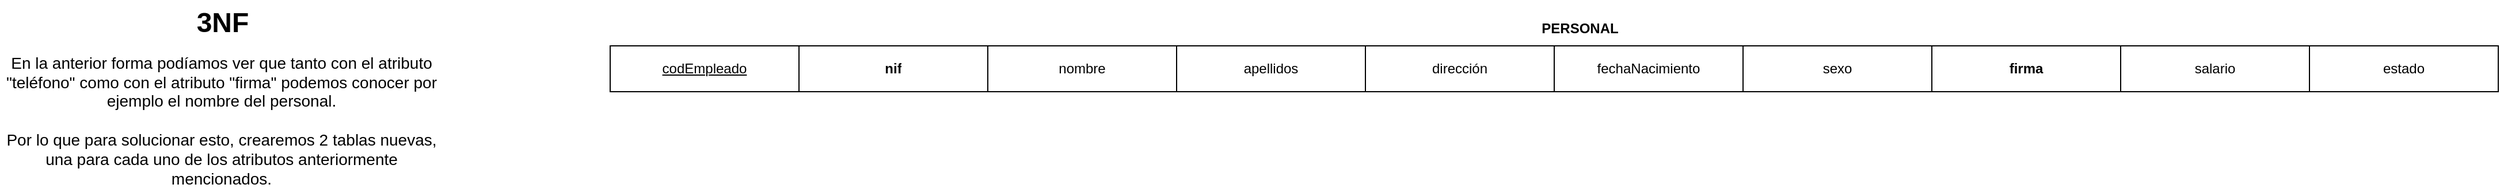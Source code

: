 <mxfile version="23.1.1" type="device">
  <diagram id="R2lEEEUBdFMjLlhIrx00" name="Page-1">
    <mxGraphModel dx="3056" dy="1200" grid="1" gridSize="10" guides="1" tooltips="1" connect="1" arrows="1" fold="1" page="1" pageScale="1" pageWidth="850" pageHeight="1100" math="0" shadow="0" extFonts="Permanent Marker^https://fonts.googleapis.com/css?family=Permanent+Marker">
      <root>
        <mxCell id="0" />
        <mxCell id="1" parent="0" />
        <mxCell id="ivK35Htl9kuK4fKmHB2q-1" value="" style="shape=table;startSize=0;container=1;collapsible=0;childLayout=tableLayout;" vertex="1" parent="1">
          <mxGeometry x="-270" y="210" width="1640" height="40" as="geometry" />
        </mxCell>
        <mxCell id="ivK35Htl9kuK4fKmHB2q-2" value="" style="shape=tableRow;horizontal=0;startSize=0;swimlaneHead=0;swimlaneBody=0;strokeColor=inherit;top=0;left=0;bottom=0;right=0;collapsible=0;dropTarget=0;fillColor=none;points=[[0,0.5],[1,0.5]];portConstraint=eastwest;" vertex="1" parent="ivK35Htl9kuK4fKmHB2q-1">
          <mxGeometry width="1640" height="40" as="geometry" />
        </mxCell>
        <mxCell id="ivK35Htl9kuK4fKmHB2q-3" value="&lt;u&gt;codEmpleado&lt;/u&gt;" style="shape=partialRectangle;html=1;whiteSpace=wrap;connectable=0;strokeColor=inherit;overflow=hidden;fillColor=none;top=0;left=0;bottom=0;right=0;pointerEvents=1;" vertex="1" parent="ivK35Htl9kuK4fKmHB2q-2">
          <mxGeometry width="164" height="40" as="geometry">
            <mxRectangle width="164" height="40" as="alternateBounds" />
          </mxGeometry>
        </mxCell>
        <mxCell id="ivK35Htl9kuK4fKmHB2q-4" value="&lt;b&gt;nif&lt;/b&gt;" style="shape=partialRectangle;html=1;whiteSpace=wrap;connectable=0;strokeColor=inherit;overflow=hidden;fillColor=none;top=0;left=0;bottom=0;right=0;pointerEvents=1;" vertex="1" parent="ivK35Htl9kuK4fKmHB2q-2">
          <mxGeometry x="164" width="164" height="40" as="geometry">
            <mxRectangle width="164" height="40" as="alternateBounds" />
          </mxGeometry>
        </mxCell>
        <mxCell id="ivK35Htl9kuK4fKmHB2q-5" value="nombre" style="shape=partialRectangle;html=1;whiteSpace=wrap;connectable=0;strokeColor=inherit;overflow=hidden;fillColor=none;top=0;left=0;bottom=0;right=0;pointerEvents=1;" vertex="1" parent="ivK35Htl9kuK4fKmHB2q-2">
          <mxGeometry x="328" width="164" height="40" as="geometry">
            <mxRectangle width="164" height="40" as="alternateBounds" />
          </mxGeometry>
        </mxCell>
        <mxCell id="ivK35Htl9kuK4fKmHB2q-6" value="apellidos" style="shape=partialRectangle;html=1;whiteSpace=wrap;connectable=0;strokeColor=inherit;overflow=hidden;fillColor=none;top=0;left=0;bottom=0;right=0;pointerEvents=1;" vertex="1" parent="ivK35Htl9kuK4fKmHB2q-2">
          <mxGeometry x="492" width="164" height="40" as="geometry">
            <mxRectangle width="164" height="40" as="alternateBounds" />
          </mxGeometry>
        </mxCell>
        <mxCell id="ivK35Htl9kuK4fKmHB2q-7" value="dirección" style="shape=partialRectangle;html=1;whiteSpace=wrap;connectable=0;strokeColor=inherit;overflow=hidden;fillColor=none;top=0;left=0;bottom=0;right=0;pointerEvents=1;" vertex="1" parent="ivK35Htl9kuK4fKmHB2q-2">
          <mxGeometry x="656" width="164" height="40" as="geometry">
            <mxRectangle width="164" height="40" as="alternateBounds" />
          </mxGeometry>
        </mxCell>
        <mxCell id="ivK35Htl9kuK4fKmHB2q-11" value="fechaNacimiento" style="shape=partialRectangle;html=1;whiteSpace=wrap;connectable=0;strokeColor=inherit;overflow=hidden;fillColor=none;top=0;left=0;bottom=0;right=0;pointerEvents=1;" vertex="1" parent="ivK35Htl9kuK4fKmHB2q-2">
          <mxGeometry x="820" width="164" height="40" as="geometry">
            <mxRectangle width="164" height="40" as="alternateBounds" />
          </mxGeometry>
        </mxCell>
        <mxCell id="ivK35Htl9kuK4fKmHB2q-12" value="sexo" style="shape=partialRectangle;html=1;whiteSpace=wrap;connectable=0;strokeColor=inherit;overflow=hidden;fillColor=none;top=0;left=0;bottom=0;right=0;pointerEvents=1;" vertex="1" parent="ivK35Htl9kuK4fKmHB2q-2">
          <mxGeometry x="984" width="164" height="40" as="geometry">
            <mxRectangle width="164" height="40" as="alternateBounds" />
          </mxGeometry>
        </mxCell>
        <mxCell id="ivK35Htl9kuK4fKmHB2q-13" value="&lt;b&gt;firma&lt;/b&gt;" style="shape=partialRectangle;html=1;whiteSpace=wrap;connectable=0;strokeColor=inherit;overflow=hidden;fillColor=none;top=0;left=0;bottom=0;right=0;pointerEvents=1;" vertex="1" parent="ivK35Htl9kuK4fKmHB2q-2">
          <mxGeometry x="1148" width="164" height="40" as="geometry">
            <mxRectangle width="164" height="40" as="alternateBounds" />
          </mxGeometry>
        </mxCell>
        <mxCell id="ivK35Htl9kuK4fKmHB2q-14" value="salario" style="shape=partialRectangle;html=1;whiteSpace=wrap;connectable=0;strokeColor=inherit;overflow=hidden;fillColor=none;top=0;left=0;bottom=0;right=0;pointerEvents=1;" vertex="1" parent="ivK35Htl9kuK4fKmHB2q-2">
          <mxGeometry x="1312" width="164" height="40" as="geometry">
            <mxRectangle width="164" height="40" as="alternateBounds" />
          </mxGeometry>
        </mxCell>
        <mxCell id="ivK35Htl9kuK4fKmHB2q-15" value="estado" style="shape=partialRectangle;html=1;whiteSpace=wrap;connectable=0;strokeColor=inherit;overflow=hidden;fillColor=none;top=0;left=0;bottom=0;right=0;pointerEvents=1;" vertex="1" parent="ivK35Htl9kuK4fKmHB2q-2">
          <mxGeometry x="1476" width="164" height="40" as="geometry">
            <mxRectangle width="164" height="40" as="alternateBounds" />
          </mxGeometry>
        </mxCell>
        <mxCell id="ivK35Htl9kuK4fKmHB2q-8" value="&lt;b&gt;PERSONAL&lt;/b&gt;" style="text;html=1;strokeColor=none;fillColor=none;align=center;verticalAlign=middle;whiteSpace=wrap;rounded=0;" vertex="1" parent="1">
          <mxGeometry x="449.5" y="180" width="245" height="30" as="geometry" />
        </mxCell>
        <mxCell id="ivK35Htl9kuK4fKmHB2q-66" value="3NF" style="text;strokeColor=none;fillColor=none;html=1;fontSize=24;fontStyle=1;verticalAlign=middle;align=center;" vertex="1" parent="1">
          <mxGeometry x="-657.5" y="170" width="100" height="40" as="geometry" />
        </mxCell>
        <mxCell id="ivK35Htl9kuK4fKmHB2q-68" value="&lt;span style=&quot;font-size: 14px;&quot;&gt;En la anterior forma podíamos ver que tanto con el atributo &quot;teléfono&quot; como con el atributo &quot;firma&quot; podemos conocer por ejemplo el nombre del personal. &lt;br&gt;&lt;br&gt;Por lo que para solucionar esto, crearemos 2 tablas nuevas, una para cada uno de los atributos anteriormente mencionados.&lt;/span&gt;" style="text;html=1;strokeColor=none;fillColor=none;align=center;verticalAlign=middle;whiteSpace=wrap;rounded=0;" vertex="1" parent="1">
          <mxGeometry x="-800" y="210" width="385" height="130" as="geometry" />
        </mxCell>
      </root>
    </mxGraphModel>
  </diagram>
</mxfile>
